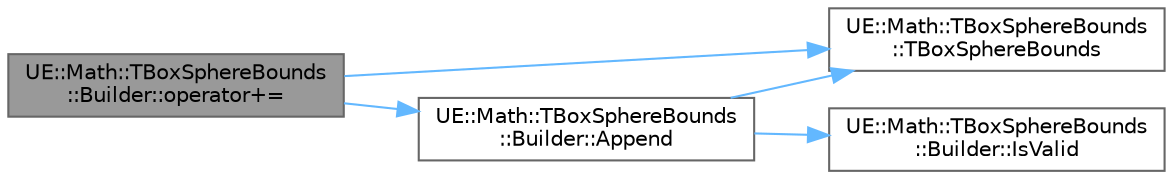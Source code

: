 digraph "UE::Math::TBoxSphereBounds::Builder::operator+="
{
 // INTERACTIVE_SVG=YES
 // LATEX_PDF_SIZE
  bgcolor="transparent";
  edge [fontname=Helvetica,fontsize=10,labelfontname=Helvetica,labelfontsize=10];
  node [fontname=Helvetica,fontsize=10,shape=box,height=0.2,width=0.4];
  rankdir="LR";
  Node1 [id="Node000001",label="UE::Math::TBoxSphereBounds\l::Builder::operator+=",height=0.2,width=0.4,color="gray40", fillcolor="grey60", style="filled", fontcolor="black",tooltip=" "];
  Node1 -> Node2 [id="edge1_Node000001_Node000002",color="steelblue1",style="solid",tooltip=" "];
  Node2 [id="Node000002",label="UE::Math::TBoxSphereBounds\l::TBoxSphereBounds",height=0.2,width=0.4,color="grey40", fillcolor="white", style="filled",URL="$d8/dc5/structUE_1_1Math_1_1TBoxSphereBounds.html#a2e014f81678a1459d9be623efc82c153",tooltip="Default constructor."];
  Node1 -> Node3 [id="edge2_Node000001_Node000003",color="steelblue1",style="solid",tooltip=" "];
  Node3 [id="Node000003",label="UE::Math::TBoxSphereBounds\l::Builder::Append",height=0.2,width=0.4,color="grey40", fillcolor="white", style="filled",URL="$db/dba/structUE_1_1Math_1_1TBoxSphereBounds_1_1Builder.html#a68c39937569e236bf9ed64a9f92dfa20",tooltip=" "];
  Node3 -> Node2 [id="edge3_Node000003_Node000002",color="steelblue1",style="solid",tooltip=" "];
  Node3 -> Node4 [id="edge4_Node000003_Node000004",color="steelblue1",style="solid",tooltip=" "];
  Node4 [id="Node000004",label="UE::Math::TBoxSphereBounds\l::Builder::IsValid",height=0.2,width=0.4,color="grey40", fillcolor="white", style="filled",URL="$db/dba/structUE_1_1Math_1_1TBoxSphereBounds_1_1Builder.html#ad50d50a5202543d8ab12cd019302f60e",tooltip=" "];
}
